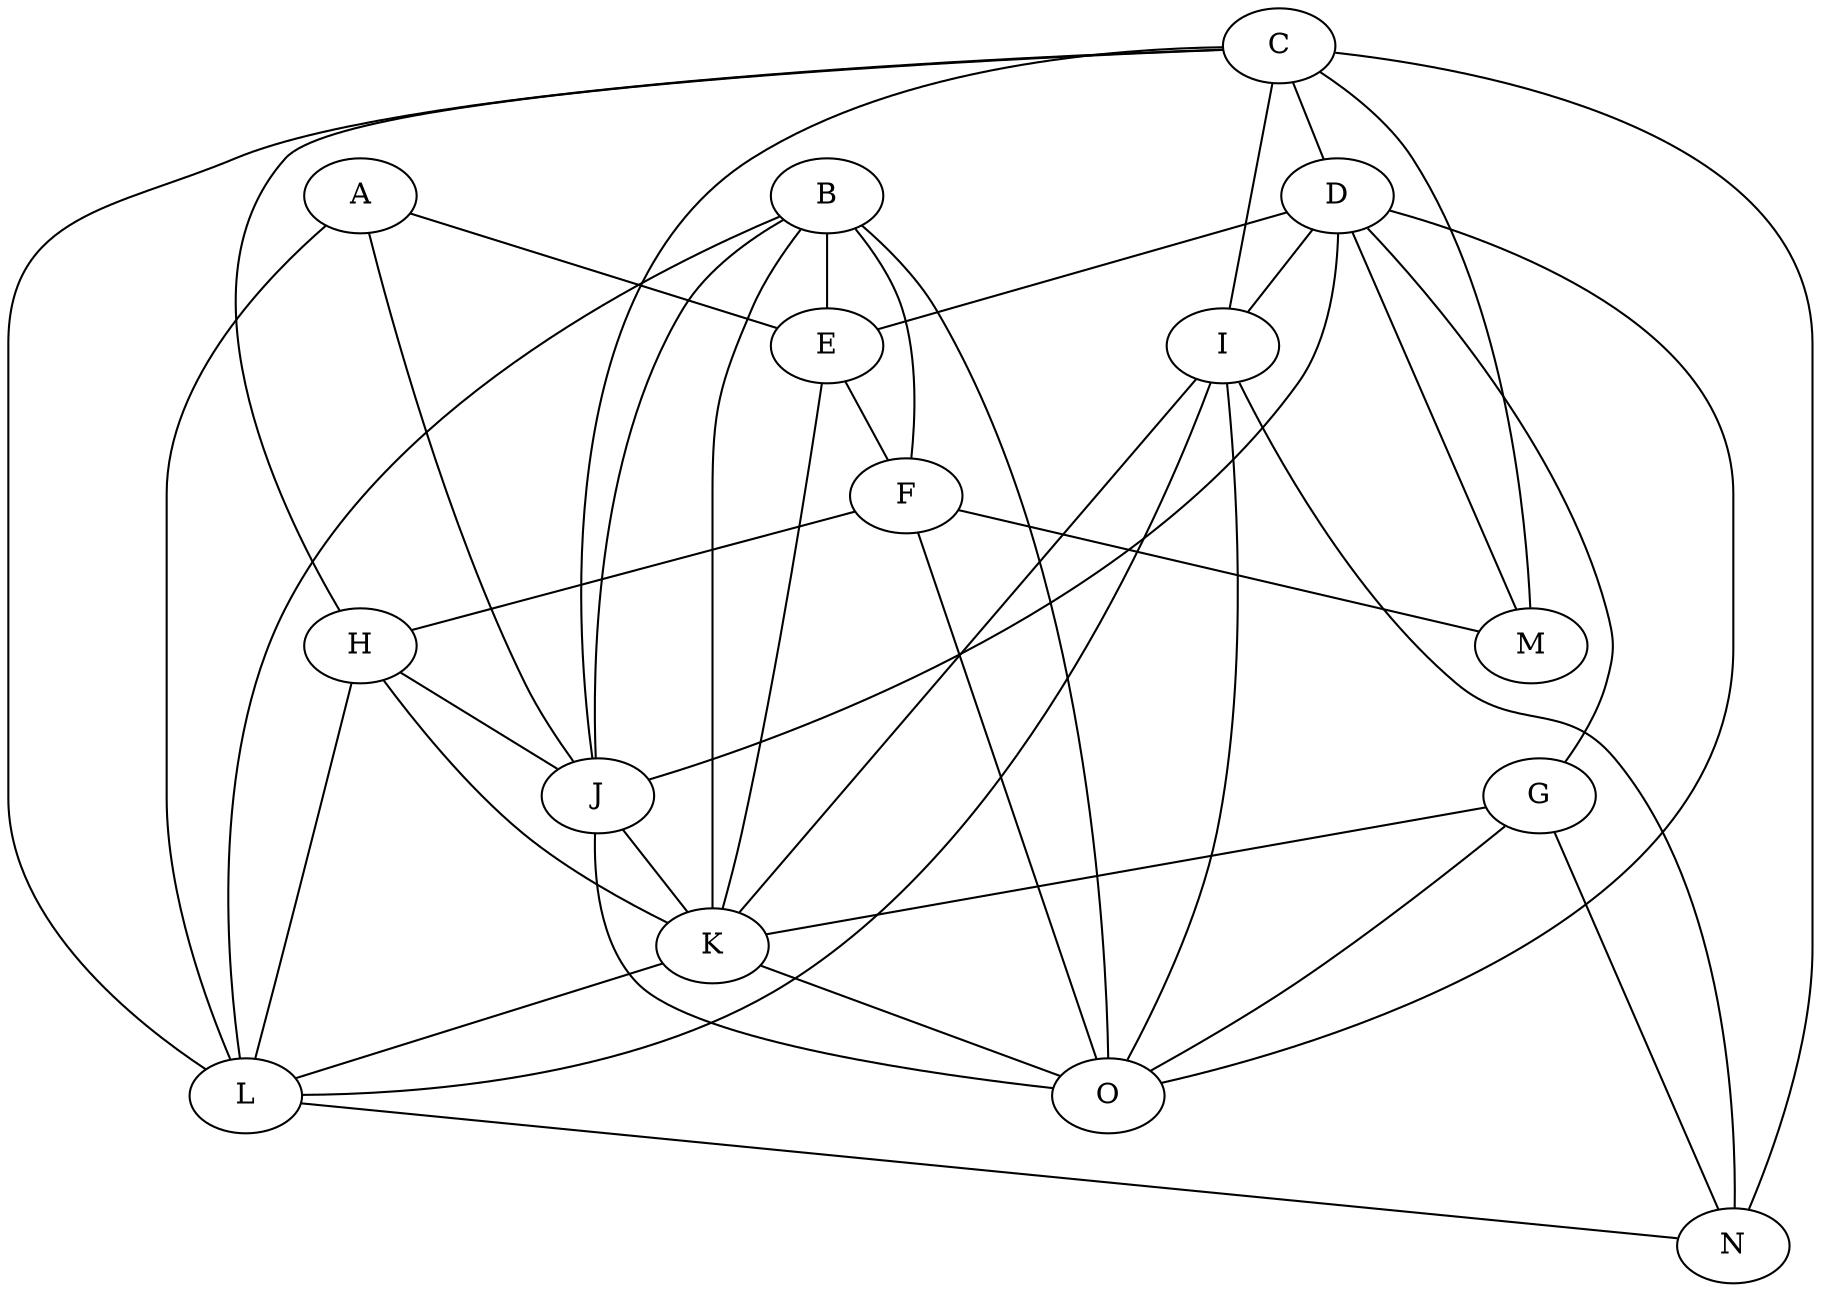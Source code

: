 strict graph {
A;
B;
C;
D;
E;
F;
G;
H;
I;
J;
K;
L;
M;
N;
O;
A -- E [weight=7];
A -- J [weight=8];
A -- L [weight=7];
B -- E [weight=4];
B -- F [weight=4];
B -- J [weight=7];
B -- K [weight=1];
B -- L [weight=7];
B -- O [weight=8];
C -- D [weight=8];
C -- H [weight=1];
C -- I [weight=9];
C -- J [weight=6];
C -- L [weight=4];
C -- M [weight=4];
C -- N [weight=8];
D -- E [weight=10];
D -- G [weight=9];
D -- I [weight=4];
D -- J [weight=7];
D -- M [weight=6];
D -- O [weight=8];
E -- F [weight=3];
E -- K [weight=7];
F -- H [weight=8];
F -- M [weight=1];
F -- O [weight=9];
G -- K [weight=4];
G -- N [weight=5];
G -- O [weight=8];
H -- J [weight=8];
H -- K [weight=8];
H -- L [weight=5];
I -- K [weight=1];
I -- L [weight=3];
I -- N [weight=2];
I -- O [weight=1];
J -- K [weight=7];
J -- O [weight=5];
K -- L [weight=1];
K -- O [weight=3];
L -- N [weight=4];
}
